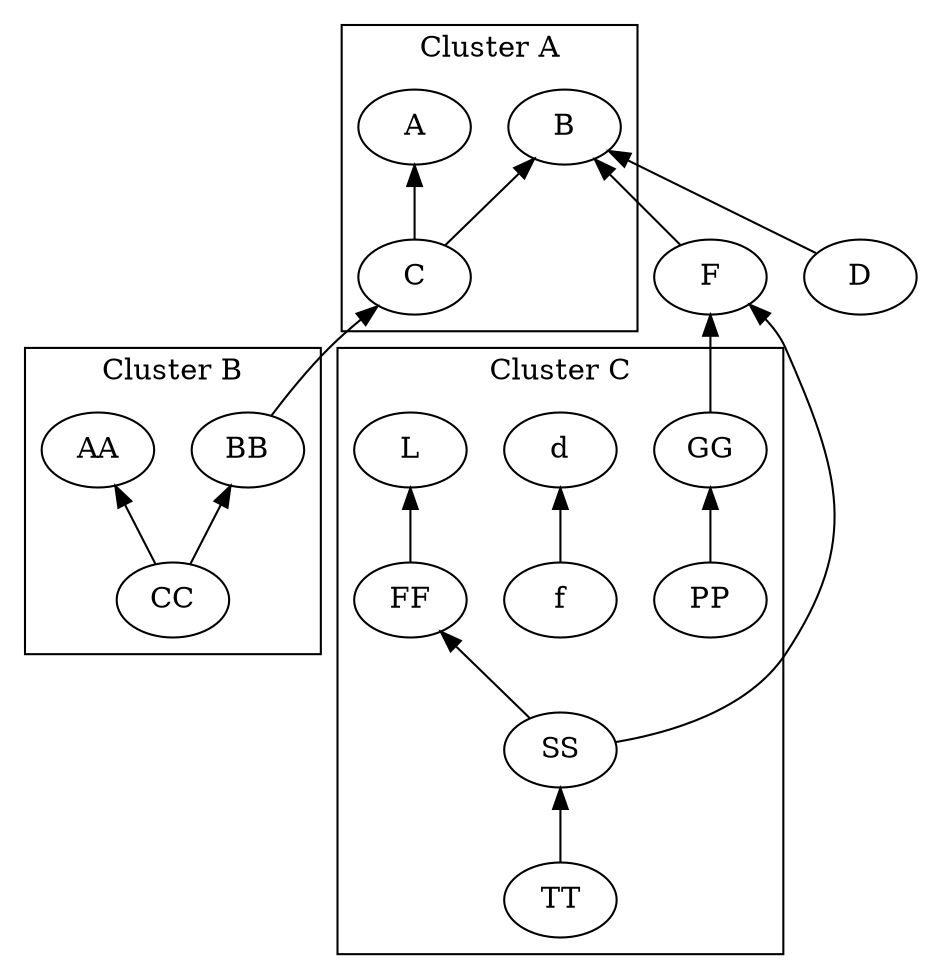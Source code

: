 digraph G {
    edge [dir=back]
    C->BB
    B->F
    F->GG
    F->SS
    B->D
    subgraph cluster_A {
        label="Cluster A"
        A->C
        B->C
    }
    subgraph cluster_B {
        label="Cluster B"
        AA->CC
        BB->CC
    }
    subgraph cluster_C {
        label="Cluster C"
        SS->TT
        GG->PP
        d->f
        L->FF
        FF->SS
    }

}